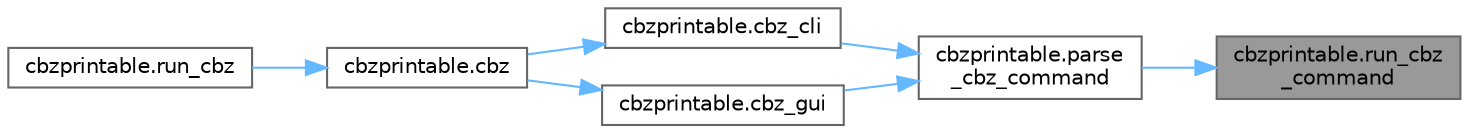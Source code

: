 digraph "cbzprintable.run_cbz_command"
{
 // LATEX_PDF_SIZE
  bgcolor="transparent";
  edge [fontname=Helvetica,fontsize=10,labelfontname=Helvetica,labelfontsize=10];
  node [fontname=Helvetica,fontsize=10,shape=box,height=0.2,width=0.4];
  rankdir="RL";
  Node1 [label="cbzprintable.run_cbz\l_command",height=0.2,width=0.4,color="gray40", fillcolor="grey60", style="filled", fontcolor="black",tooltip=" "];
  Node1 -> Node2 [dir="back",color="steelblue1",style="solid"];
  Node2 [label="cbzprintable.parse\l_cbz_command",height=0.2,width=0.4,color="grey40", fillcolor="white", style="filled",URL="$d2/d06/namespacecbzprintable.html#af15d54219ad947c010ef6e7d31fa6619",tooltip=" "];
  Node2 -> Node3 [dir="back",color="steelblue1",style="solid"];
  Node3 [label="cbzprintable.cbz_cli",height=0.2,width=0.4,color="grey40", fillcolor="white", style="filled",URL="$d2/d06/namespacecbzprintable.html#ae430ad7955c1bc72da505143f3cb6177",tooltip=" "];
  Node3 -> Node4 [dir="back",color="steelblue1",style="solid"];
  Node4 [label="cbzprintable.cbz",height=0.2,width=0.4,color="grey40", fillcolor="white", style="filled",URL="$d2/d06/namespacecbzprintable.html#a99aea94c3a2ca08a87d9cfd77c3e40fb",tooltip=" "];
  Node4 -> Node5 [dir="back",color="steelblue1",style="solid"];
  Node5 [label="cbzprintable.run_cbz",height=0.2,width=0.4,color="grey40", fillcolor="white", style="filled",URL="$d2/d06/namespacecbzprintable.html#ae16a934c330a0b490905d28d2f531051",tooltip=" "];
  Node2 -> Node6 [dir="back",color="steelblue1",style="solid"];
  Node6 [label="cbzprintable.cbz_gui",height=0.2,width=0.4,color="grey40", fillcolor="white", style="filled",URL="$d2/d06/namespacecbzprintable.html#a942c6e89ca2df2515a87f6cbeb5efd09",tooltip=" "];
  Node6 -> Node4 [dir="back",color="steelblue1",style="solid"];
}
